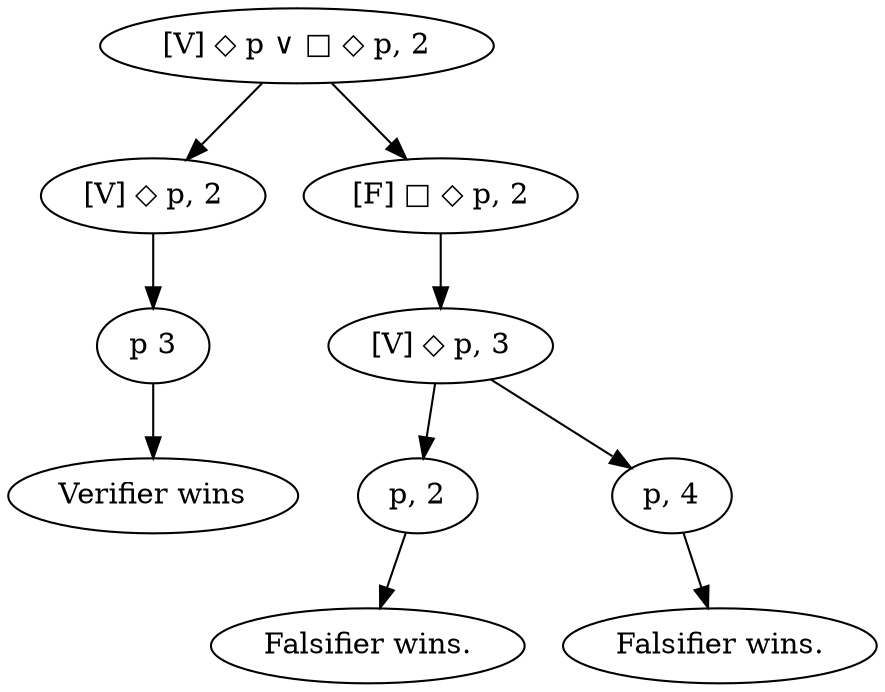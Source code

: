digraph gametree {
    top [label="[V] ◇ p ∨ □ ◇ p, 2"]
    l11 [label="[V] ◇ p, 2"]
    l12 [label="[F] □ ◇ p, 2"]
    top -> l11
    top -> l12
    l21 [label="p 3"]
    l22 [label="[V] ◇ p, 3"]
    l11 -> l21
    l12 -> l22
    l31 [label="Verifier wins"]
    l32 [label="p, 2"]
    l33 [label="p, 4"]
    l21 -> l31
    l22 -> l32
    l22 -> l33
    l41 [label="Falsifier wins."]
    l42 [label="Falsifier wins."]
    l32 -> l41
    l33 -> l42
}

